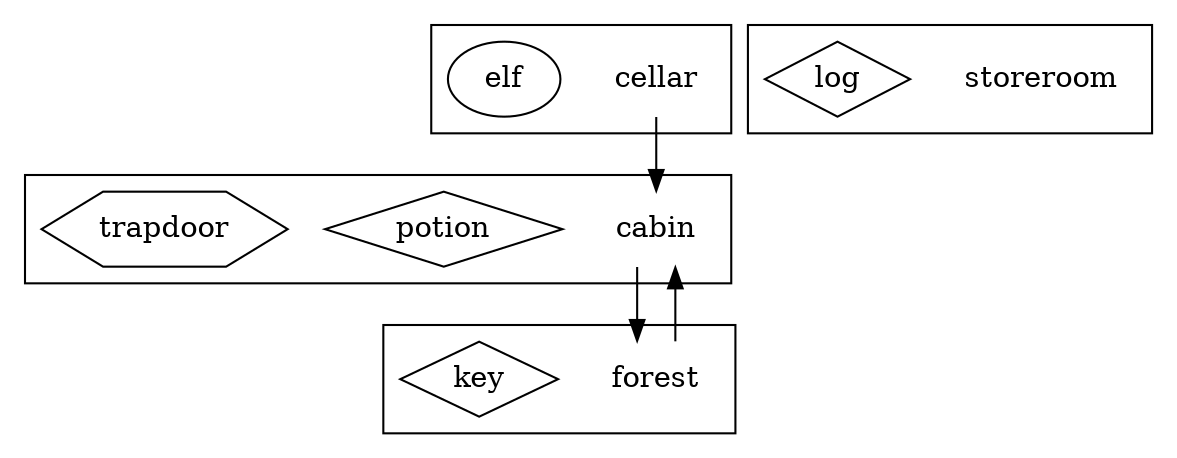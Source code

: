digraph layout {
    /* ortho splines just makes the arrows into straight lines (rather than curvy ones !) */
    splines = ortho;
    node [shape = "rect"];

    subgraph locations {
    subgraph cluster001 {
    node [shape = "none"];
    cabin [description = "An empty room"];
    subgraph artefacts {
    node [shape = "diamond"];
    potion [description = "Magic potion"];
    }
    subgraph furniture {
    node [shape = "hexagon"];
    trapdoor [description = "Wooden trapdoor"];
    }
    }

    subgraph cluster002 {
    node [shape = "none"];
    forest [description = "A dark forest"];
    subgraph artefacts {
    node [shape = "diamond"];
    key [description = "Brass key"];
    }
    }

    subgraph cluster003 {
    node [shape = "none"];
    cellar [description = "A dusty cellar"]
    subgraph characters {
    node [shape = "ellipse"];
    elf [description = "Angry Elf"];
    }
    }

    subgraph cluster999 {
    node [shape = "none"];
    storeroom [description = "Storage for any entities not placed in the game"]
    subgraph characters {
    node [shape = "ellipse"];
    }
    subgraph artefacts {
    node [shape = "diamond"];
    log [description = "A heavy wooden log"];
    }
    subgraph furniture {
    node [shape = "hexagon"];
    }
    }
    }

    subgraph paths {
    cabin -> forest;
    forest -> cabin;
    cellar -> cabin;
    }

}
